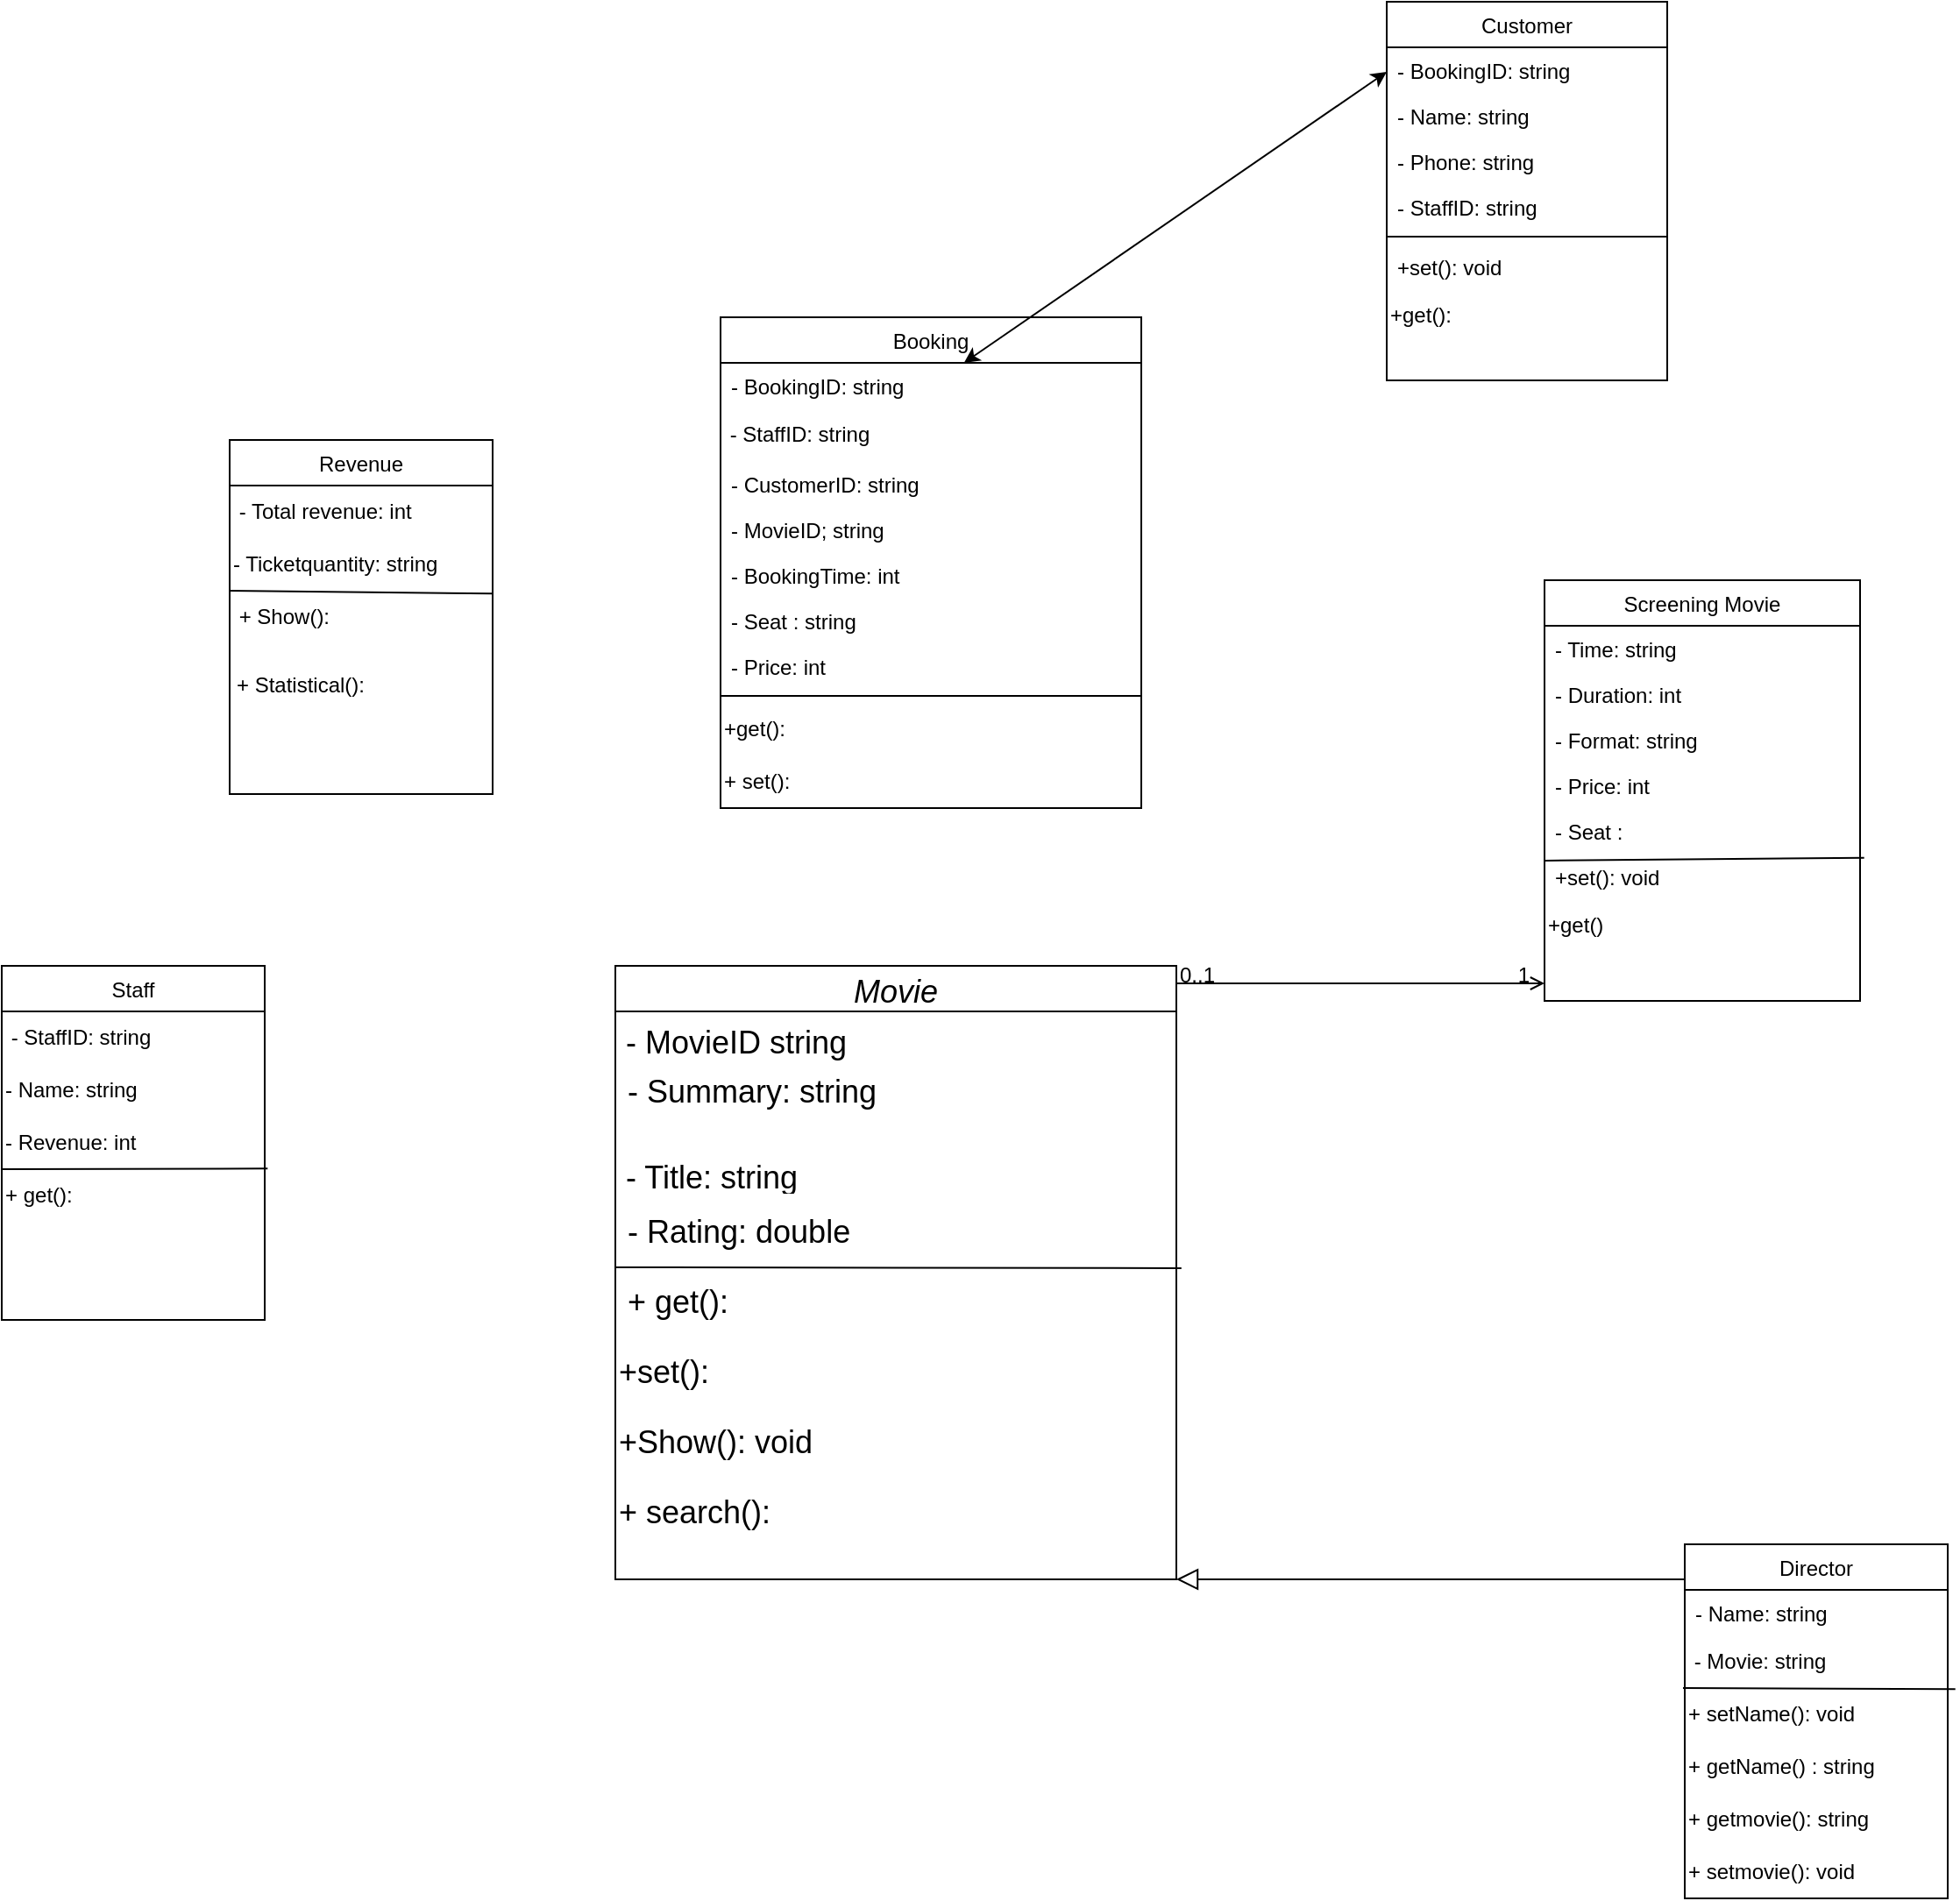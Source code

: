 <mxfile>
    <diagram id="byW2A_Ppa4mYDYx2hdw_" name="Page-1">
        <mxGraphModel dx="1932" dy="1648" grid="1" gridSize="10" guides="1" tooltips="1" connect="1" arrows="1" fold="1" page="1" pageScale="1" pageWidth="850" pageHeight="1100" math="0" shadow="0">
            <root>
                <mxCell id="0"/>
                <mxCell id="1" parent="0"/>
                <mxCell id="60" value="Movie" style="swimlane;fontStyle=2;align=center;verticalAlign=middle;childLayout=stackLayout;horizontal=1;startSize=26;horizontalStack=0;resizeParent=1;resizeLast=0;collapsible=1;marginBottom=0;rounded=0;shadow=0;strokeWidth=1;fontSize=18;" parent="1" vertex="1">
                    <mxGeometry y="-20" width="320" height="350" as="geometry">
                        <mxRectangle x="220" y="120" width="160" height="26" as="alternateBounds"/>
                    </mxGeometry>
                </mxCell>
                <mxCell id="61" value="- MovieID string&#10;    " style="text;align=left;verticalAlign=top;spacingLeft=4;spacingRight=4;overflow=hidden;rotatable=0;points=[[0,0.5],[1,0.5]];portConstraint=eastwest;fontSize=18;" parent="60" vertex="1">
                    <mxGeometry y="26" width="320" height="26" as="geometry"/>
                </mxCell>
                <mxCell id="63" value="&lt;font style=&quot;font-size: 18px;&quot;&gt;&amp;nbsp;- Summary: string&lt;/font&gt;" style="text;html=1;align=left;verticalAlign=middle;resizable=0;points=[];autosize=1;strokeColor=none;fillColor=none;" parent="60" vertex="1">
                    <mxGeometry y="52" width="320" height="40" as="geometry"/>
                </mxCell>
                <mxCell id="62" value="- Title: string" style="text;align=left;verticalAlign=bottom;spacingLeft=4;spacingRight=4;overflow=hidden;rotatable=0;points=[[0,0.5],[1,0.5]];portConstraint=eastwest;rounded=0;shadow=0;html=0;fontSize=18;" parent="60" vertex="1">
                    <mxGeometry y="92" width="320" height="40" as="geometry"/>
                </mxCell>
                <mxCell id="64" value="&amp;nbsp;- Rating: double" style="text;html=1;align=left;verticalAlign=middle;resizable=0;points=[];autosize=1;strokeColor=none;fillColor=none;fontSize=18;" parent="60" vertex="1">
                    <mxGeometry y="132" width="320" height="40" as="geometry"/>
                </mxCell>
                <mxCell id="65" value="" style="endArrow=none;html=1;rounded=0;entryX=1.009;entryY=0.011;entryDx=0;entryDy=0;entryPerimeter=0;" parent="60" target="66" edge="1">
                    <mxGeometry width="50" height="50" relative="1" as="geometry">
                        <mxPoint y="172" as="sourcePoint"/>
                        <mxPoint x="50" y="122" as="targetPoint"/>
                    </mxGeometry>
                </mxCell>
                <mxCell id="66" value="&amp;nbsp;+ get():" style="text;html=1;align=left;verticalAlign=middle;resizable=0;points=[];autosize=1;strokeColor=none;fillColor=none;fontSize=18;" parent="60" vertex="1">
                    <mxGeometry y="172" width="320" height="40" as="geometry"/>
                </mxCell>
                <mxCell id="67" value="+set():" style="text;html=1;align=left;verticalAlign=middle;resizable=0;points=[];autosize=1;strokeColor=none;fillColor=none;fontSize=18;" parent="60" vertex="1">
                    <mxGeometry y="212" width="320" height="40" as="geometry"/>
                </mxCell>
                <mxCell id="68" value="+Show(): void" style="text;html=1;align=left;verticalAlign=middle;resizable=0;points=[];autosize=1;strokeColor=none;fillColor=none;fontSize=18;" parent="60" vertex="1">
                    <mxGeometry y="252" width="320" height="40" as="geometry"/>
                </mxCell>
                <mxCell id="69" value="+ search():&amp;nbsp;" style="text;html=1;align=left;verticalAlign=middle;resizable=0;points=[];autosize=1;strokeColor=none;fillColor=none;fontSize=18;" parent="60" vertex="1">
                    <mxGeometry y="292" width="320" height="40" as="geometry"/>
                </mxCell>
                <mxCell id="70" value="Director" style="swimlane;fontStyle=0;align=center;verticalAlign=top;childLayout=stackLayout;horizontal=1;startSize=26;horizontalStack=0;resizeParent=1;resizeLast=0;collapsible=1;marginBottom=0;rounded=0;shadow=0;strokeWidth=1;" parent="1" vertex="1">
                    <mxGeometry x="610" y="310" width="150" height="202" as="geometry">
                        <mxRectangle x="340" y="380" width="170" height="26" as="alternateBounds"/>
                    </mxGeometry>
                </mxCell>
                <mxCell id="71" value="- Name: string&#10;" style="text;align=left;verticalAlign=top;spacingLeft=4;spacingRight=4;overflow=hidden;rotatable=0;points=[[0,0.5],[1,0.5]];portConstraint=eastwest;" parent="70" vertex="1">
                    <mxGeometry y="26" width="150" height="26" as="geometry"/>
                </mxCell>
                <mxCell id="72" value="" style="endArrow=none;html=1;rounded=0;entryX=1.029;entryY=0.022;entryDx=0;entryDy=0;entryPerimeter=0;" parent="70" target="74" edge="1">
                    <mxGeometry width="50" height="50" relative="1" as="geometry">
                        <mxPoint x="-1" y="82" as="sourcePoint"/>
                        <mxPoint x="49" y="32" as="targetPoint"/>
                    </mxGeometry>
                </mxCell>
                <mxCell id="73" value="&amp;nbsp;- Movie: string" style="text;html=1;align=left;verticalAlign=middle;resizable=0;points=[];autosize=1;strokeColor=none;fillColor=none;" parent="70" vertex="1">
                    <mxGeometry y="52" width="150" height="30" as="geometry"/>
                </mxCell>
                <mxCell id="74" value="+ setName(): void" style="text;html=1;align=left;verticalAlign=middle;resizable=0;points=[];autosize=1;strokeColor=none;fillColor=none;" parent="70" vertex="1">
                    <mxGeometry y="82" width="150" height="30" as="geometry"/>
                </mxCell>
                <mxCell id="75" value="+ getName() : string" style="text;html=1;align=left;verticalAlign=middle;resizable=0;points=[];autosize=1;strokeColor=none;fillColor=none;" parent="70" vertex="1">
                    <mxGeometry y="112" width="150" height="30" as="geometry"/>
                </mxCell>
                <mxCell id="76" value="+ getmovie(): string" style="text;html=1;align=left;verticalAlign=middle;resizable=0;points=[];autosize=1;strokeColor=none;fillColor=none;" parent="70" vertex="1">
                    <mxGeometry y="142" width="150" height="30" as="geometry"/>
                </mxCell>
                <mxCell id="77" value="+ setmovie(): void" style="text;html=1;align=left;verticalAlign=middle;resizable=0;points=[];autosize=1;strokeColor=none;fillColor=none;" parent="70" vertex="1">
                    <mxGeometry y="172" width="150" height="30" as="geometry"/>
                </mxCell>
                <mxCell id="78" value="" style="endArrow=block;endSize=10;endFill=0;shadow=0;strokeWidth=1;rounded=0;edgeStyle=elbowEdgeStyle;elbow=vertical;" parent="1" source="70" target="60" edge="1">
                    <mxGeometry width="160" relative="1" as="geometry">
                        <mxPoint x="210" y="373" as="sourcePoint"/>
                        <mxPoint x="310" y="271" as="targetPoint"/>
                        <Array as="points">
                            <mxPoint x="320" y="330"/>
                        </Array>
                    </mxGeometry>
                </mxCell>
                <mxCell id="79" value="Screening Movie" style="swimlane;fontStyle=0;align=center;verticalAlign=top;childLayout=stackLayout;horizontal=1;startSize=26;horizontalStack=0;resizeParent=1;resizeLast=0;collapsible=1;marginBottom=0;rounded=0;shadow=0;strokeWidth=1;" parent="1" vertex="1">
                    <mxGeometry x="530" y="-240" width="180" height="240" as="geometry">
                        <mxRectangle x="550" y="140" width="160" height="26" as="alternateBounds"/>
                    </mxGeometry>
                </mxCell>
                <mxCell id="80" value="- Time: string" style="text;align=left;verticalAlign=top;spacingLeft=4;spacingRight=4;overflow=hidden;rotatable=0;points=[[0,0.5],[1,0.5]];portConstraint=eastwest;rounded=0;shadow=0;html=0;" parent="79" vertex="1">
                    <mxGeometry y="26" width="180" height="26" as="geometry"/>
                </mxCell>
                <mxCell id="81" value="- Duration: int" style="text;align=left;verticalAlign=top;spacingLeft=4;spacingRight=4;overflow=hidden;rotatable=0;points=[[0,0.5],[1,0.5]];portConstraint=eastwest;" parent="79" vertex="1">
                    <mxGeometry y="52" width="180" height="26" as="geometry"/>
                </mxCell>
                <mxCell id="82" value="- Format: string" style="text;align=left;verticalAlign=top;spacingLeft=4;spacingRight=4;overflow=hidden;rotatable=0;points=[[0,0.5],[1,0.5]];portConstraint=eastwest;rounded=0;shadow=0;html=0;" parent="79" vertex="1">
                    <mxGeometry y="78" width="180" height="26" as="geometry"/>
                </mxCell>
                <mxCell id="83" value="- Price: int" style="text;align=left;verticalAlign=top;spacingLeft=4;spacingRight=4;overflow=hidden;rotatable=0;points=[[0,0.5],[1,0.5]];portConstraint=eastwest;rounded=0;shadow=0;html=0;" parent="79" vertex="1">
                    <mxGeometry y="104" width="180" height="26" as="geometry"/>
                </mxCell>
                <mxCell id="108" value="" style="endArrow=none;html=1;entryX=1.013;entryY=0.09;entryDx=0;entryDy=0;entryPerimeter=0;" parent="79" target="86" edge="1">
                    <mxGeometry width="50" height="50" relative="1" as="geometry">
                        <mxPoint y="160" as="sourcePoint"/>
                        <mxPoint x="50" y="110" as="targetPoint"/>
                    </mxGeometry>
                </mxCell>
                <mxCell id="85" value="- Seat :" style="text;align=left;verticalAlign=top;spacingLeft=4;spacingRight=4;overflow=hidden;rotatable=0;points=[[0,0.5],[1,0.5]];portConstraint=eastwest;" parent="79" vertex="1">
                    <mxGeometry y="130" width="180" height="26" as="geometry"/>
                </mxCell>
                <mxCell id="86" value="+set(): void" style="text;align=left;verticalAlign=top;spacingLeft=4;spacingRight=4;overflow=hidden;rotatable=0;points=[[0,0.5],[1,0.5]];portConstraint=eastwest;" parent="79" vertex="1">
                    <mxGeometry y="156" width="180" height="26" as="geometry"/>
                </mxCell>
                <mxCell id="107" value="+get()" style="text;html=1;align=left;verticalAlign=middle;resizable=0;points=[];autosize=1;strokeColor=none;fillColor=none;" parent="79" vertex="1">
                    <mxGeometry y="182" width="180" height="30" as="geometry"/>
                </mxCell>
                <mxCell id="87" value="" style="endArrow=open;shadow=0;strokeWidth=1;rounded=0;endFill=1;edgeStyle=elbowEdgeStyle;elbow=vertical;" parent="1" source="60" target="79" edge="1">
                    <mxGeometry x="0.5" y="41" relative="1" as="geometry">
                        <mxPoint x="380" y="192" as="sourcePoint"/>
                        <mxPoint x="540" y="192" as="targetPoint"/>
                        <mxPoint x="-40" y="32" as="offset"/>
                    </mxGeometry>
                </mxCell>
                <mxCell id="88" value="0..1" style="resizable=0;align=left;verticalAlign=bottom;labelBackgroundColor=none;fontSize=12;" parent="87" connectable="0" vertex="1">
                    <mxGeometry x="-1" relative="1" as="geometry">
                        <mxPoint y="4" as="offset"/>
                    </mxGeometry>
                </mxCell>
                <mxCell id="89" value="1" style="resizable=0;align=right;verticalAlign=bottom;labelBackgroundColor=none;fontSize=12;" parent="87" connectable="0" vertex="1">
                    <mxGeometry x="1" relative="1" as="geometry">
                        <mxPoint x="-7" y="4" as="offset"/>
                    </mxGeometry>
                </mxCell>
                <mxCell id="91" value="Booking" style="swimlane;fontStyle=0;align=center;verticalAlign=top;childLayout=stackLayout;horizontal=1;startSize=26;horizontalStack=0;resizeParent=1;resizeLast=0;collapsible=1;marginBottom=0;rounded=0;shadow=0;strokeWidth=1;" parent="1" vertex="1">
                    <mxGeometry x="60" y="-390" width="240" height="280" as="geometry">
                        <mxRectangle x="550" y="140" width="160" height="26" as="alternateBounds"/>
                    </mxGeometry>
                </mxCell>
                <mxCell id="92" value="- BookingID: string" style="text;align=left;verticalAlign=top;spacingLeft=4;spacingRight=4;overflow=hidden;rotatable=0;points=[[0,0.5],[1,0.5]];portConstraint=eastwest;rounded=0;shadow=0;html=0;" parent="91" vertex="1">
                    <mxGeometry y="26" width="240" height="26" as="geometry"/>
                </mxCell>
                <mxCell id="109" value="&amp;nbsp;- StaffID: string" style="text;html=1;align=left;verticalAlign=middle;resizable=0;points=[];autosize=1;strokeColor=none;fillColor=none;" parent="91" vertex="1">
                    <mxGeometry y="52" width="240" height="30" as="geometry"/>
                </mxCell>
                <mxCell id="93" value="- CustomerID: string" style="text;align=left;verticalAlign=top;spacingLeft=4;spacingRight=4;overflow=hidden;rotatable=0;points=[[0,0.5],[1,0.5]];portConstraint=eastwest;" parent="91" vertex="1">
                    <mxGeometry y="82" width="240" height="26" as="geometry"/>
                </mxCell>
                <mxCell id="94" value="- MovieID; string" style="text;align=left;verticalAlign=top;spacingLeft=4;spacingRight=4;overflow=hidden;rotatable=0;points=[[0,0.5],[1,0.5]];portConstraint=eastwest;rounded=0;shadow=0;html=0;" parent="91" vertex="1">
                    <mxGeometry y="108" width="240" height="26" as="geometry"/>
                </mxCell>
                <mxCell id="95" value="- BookingTime: int" style="text;align=left;verticalAlign=top;spacingLeft=4;spacingRight=4;overflow=hidden;rotatable=0;points=[[0,0.5],[1,0.5]];portConstraint=eastwest;rounded=0;shadow=0;html=0;" parent="91" vertex="1">
                    <mxGeometry y="134" width="240" height="26" as="geometry"/>
                </mxCell>
                <mxCell id="98" value="- Seat : string" style="text;align=left;verticalAlign=top;spacingLeft=4;spacingRight=4;overflow=hidden;rotatable=0;points=[[0,0.5],[1,0.5]];portConstraint=eastwest;" parent="91" vertex="1">
                    <mxGeometry y="160" width="240" height="26" as="geometry"/>
                </mxCell>
                <mxCell id="97" value="- Price: int" style="text;align=left;verticalAlign=top;spacingLeft=4;spacingRight=4;overflow=hidden;rotatable=0;points=[[0,0.5],[1,0.5]];portConstraint=eastwest;" parent="91" vertex="1">
                    <mxGeometry y="186" width="240" height="26" as="geometry"/>
                </mxCell>
                <mxCell id="96" value="" style="line;html=1;strokeWidth=1;align=left;verticalAlign=middle;spacingTop=-1;spacingLeft=3;spacingRight=3;rotatable=0;labelPosition=right;points=[];portConstraint=eastwest;" parent="91" vertex="1">
                    <mxGeometry y="212" width="240" height="8" as="geometry"/>
                </mxCell>
                <mxCell id="110" value="+get():" style="text;html=1;align=left;verticalAlign=middle;resizable=0;points=[];autosize=1;strokeColor=none;fillColor=none;" parent="91" vertex="1">
                    <mxGeometry y="220" width="240" height="30" as="geometry"/>
                </mxCell>
                <mxCell id="112" value="+ set():" style="text;html=1;align=left;verticalAlign=middle;resizable=0;points=[];autosize=1;strokeColor=none;fillColor=none;" parent="91" vertex="1">
                    <mxGeometry y="250" width="240" height="30" as="geometry"/>
                </mxCell>
                <mxCell id="99" value="Customer" style="swimlane;fontStyle=0;align=center;verticalAlign=top;childLayout=stackLayout;horizontal=1;startSize=26;horizontalStack=0;resizeParent=1;resizeLast=0;collapsible=1;marginBottom=0;rounded=0;shadow=0;strokeWidth=1;" parent="1" vertex="1">
                    <mxGeometry x="440" y="-570" width="160" height="216" as="geometry">
                        <mxRectangle x="550" y="140" width="160" height="26" as="alternateBounds"/>
                    </mxGeometry>
                </mxCell>
                <mxCell id="100" value="- BookingID: string" style="text;align=left;verticalAlign=top;spacingLeft=4;spacingRight=4;overflow=hidden;rotatable=0;points=[[0,0.5],[1,0.5]];portConstraint=eastwest;rounded=0;shadow=0;html=0;" parent="99" vertex="1">
                    <mxGeometry y="26" width="160" height="26" as="geometry"/>
                </mxCell>
                <mxCell id="102" value="- Name: string" style="text;align=left;verticalAlign=top;spacingLeft=4;spacingRight=4;overflow=hidden;rotatable=0;points=[[0,0.5],[1,0.5]];portConstraint=eastwest;rounded=0;shadow=0;html=0;" parent="99" vertex="1">
                    <mxGeometry y="52" width="160" height="26" as="geometry"/>
                </mxCell>
                <mxCell id="103" value="- Phone: string" style="text;align=left;verticalAlign=top;spacingLeft=4;spacingRight=4;overflow=hidden;rotatable=0;points=[[0,0.5],[1,0.5]];portConstraint=eastwest;rounded=0;shadow=0;html=0;" parent="99" vertex="1">
                    <mxGeometry y="78" width="160" height="26" as="geometry"/>
                </mxCell>
                <mxCell id="105" value="- StaffID: string" style="text;align=left;verticalAlign=top;spacingLeft=4;spacingRight=4;overflow=hidden;rotatable=0;points=[[0,0.5],[1,0.5]];portConstraint=eastwest;" parent="99" vertex="1">
                    <mxGeometry y="104" width="160" height="26" as="geometry"/>
                </mxCell>
                <mxCell id="104" value="" style="line;html=1;strokeWidth=1;align=left;verticalAlign=middle;spacingTop=-1;spacingLeft=3;spacingRight=3;rotatable=0;labelPosition=right;points=[];portConstraint=eastwest;" parent="99" vertex="1">
                    <mxGeometry y="130" width="160" height="8" as="geometry"/>
                </mxCell>
                <mxCell id="106" value="+set(): void" style="text;align=left;verticalAlign=top;spacingLeft=4;spacingRight=4;overflow=hidden;rotatable=0;points=[[0,0.5],[1,0.5]];portConstraint=eastwest;" parent="99" vertex="1">
                    <mxGeometry y="138" width="160" height="26" as="geometry"/>
                </mxCell>
                <mxCell id="111" value="+get():&amp;nbsp;" style="text;html=1;align=left;verticalAlign=middle;resizable=0;points=[];autosize=1;strokeColor=none;fillColor=none;" parent="99" vertex="1">
                    <mxGeometry y="164" width="160" height="30" as="geometry"/>
                </mxCell>
                <mxCell id="116" value="" style="endArrow=classic;startArrow=classic;html=1;" parent="1" source="92" edge="1">
                    <mxGeometry width="50" height="50" relative="1" as="geometry">
                        <mxPoint x="390" y="-480" as="sourcePoint"/>
                        <mxPoint x="440" y="-530" as="targetPoint"/>
                    </mxGeometry>
                </mxCell>
                <mxCell id="117" value="Staff" style="swimlane;fontStyle=0;align=center;verticalAlign=top;childLayout=stackLayout;horizontal=1;startSize=26;horizontalStack=0;resizeParent=1;resizeLast=0;collapsible=1;marginBottom=0;rounded=0;shadow=0;strokeWidth=1;" parent="1" vertex="1">
                    <mxGeometry x="-350" y="-20" width="150" height="202" as="geometry">
                        <mxRectangle x="340" y="380" width="170" height="26" as="alternateBounds"/>
                    </mxGeometry>
                </mxCell>
                <mxCell id="120" value="&amp;nbsp;- StaffID: string" style="text;html=1;align=left;verticalAlign=middle;resizable=0;points=[];autosize=1;strokeColor=none;fillColor=none;" parent="117" vertex="1">
                    <mxGeometry y="26" width="150" height="30" as="geometry"/>
                </mxCell>
                <mxCell id="125" value="- Name: string" style="text;html=1;align=left;verticalAlign=middle;resizable=0;points=[];autosize=1;strokeColor=none;fillColor=none;" parent="117" vertex="1">
                    <mxGeometry y="56" width="150" height="30" as="geometry"/>
                </mxCell>
                <mxCell id="141" value="" style="endArrow=none;html=1;entryX=1.011;entryY=0.989;entryDx=0;entryDy=0;entryPerimeter=0;" parent="117" target="126" edge="1">
                    <mxGeometry width="50" height="50" relative="1" as="geometry">
                        <mxPoint y="116" as="sourcePoint"/>
                        <mxPoint x="50" y="66" as="targetPoint"/>
                    </mxGeometry>
                </mxCell>
                <mxCell id="126" value="- Revenue: int" style="text;html=1;align=left;verticalAlign=middle;resizable=0;points=[];autosize=1;strokeColor=none;fillColor=none;" parent="117" vertex="1">
                    <mxGeometry y="86" width="150" height="30" as="geometry"/>
                </mxCell>
                <mxCell id="127" value="+ get():" style="text;html=1;align=left;verticalAlign=middle;resizable=0;points=[];autosize=1;strokeColor=none;fillColor=none;" parent="117" vertex="1">
                    <mxGeometry y="116" width="150" height="30" as="geometry"/>
                </mxCell>
                <mxCell id="129" value="Revenue" style="swimlane;fontStyle=0;align=center;verticalAlign=top;childLayout=stackLayout;horizontal=1;startSize=26;horizontalStack=0;resizeParent=1;resizeLast=0;collapsible=1;marginBottom=0;rounded=0;shadow=0;strokeWidth=1;" parent="1" vertex="1">
                    <mxGeometry x="-220" y="-320" width="150" height="202" as="geometry">
                        <mxRectangle x="340" y="380" width="170" height="26" as="alternateBounds"/>
                    </mxGeometry>
                </mxCell>
                <mxCell id="130" value="&amp;nbsp;- Total revenue: int" style="text;html=1;align=left;verticalAlign=middle;resizable=0;points=[];autosize=1;strokeColor=none;fillColor=none;" parent="129" vertex="1">
                    <mxGeometry y="26" width="150" height="30" as="geometry"/>
                </mxCell>
                <mxCell id="131" value="- Ticketquantity: string" style="text;html=1;align=left;verticalAlign=middle;resizable=0;points=[];autosize=1;strokeColor=none;fillColor=none;" parent="129" vertex="1">
                    <mxGeometry y="56" width="150" height="30" as="geometry"/>
                </mxCell>
                <mxCell id="140" value="" style="endArrow=none;html=1;entryX=1.002;entryY=1.056;entryDx=0;entryDy=0;entryPerimeter=0;" parent="129" target="131" edge="1">
                    <mxGeometry width="50" height="50" relative="1" as="geometry">
                        <mxPoint y="86" as="sourcePoint"/>
                        <mxPoint x="50" y="36" as="targetPoint"/>
                    </mxGeometry>
                </mxCell>
                <mxCell id="135" value="&amp;nbsp;+ Show():" style="text;html=1;align=left;verticalAlign=middle;resizable=0;points=[];autosize=1;strokeColor=none;fillColor=none;" parent="129" vertex="1">
                    <mxGeometry y="86" width="150" height="30" as="geometry"/>
                </mxCell>
                <mxCell id="139" value="+ Statistical():" style="text;html=1;align=center;verticalAlign=middle;resizable=0;points=[];autosize=1;strokeColor=none;fillColor=none;" parent="1" vertex="1">
                    <mxGeometry x="-230" y="-195" width="100" height="30" as="geometry"/>
                </mxCell>
            </root>
        </mxGraphModel>
    </diagram>
</mxfile>